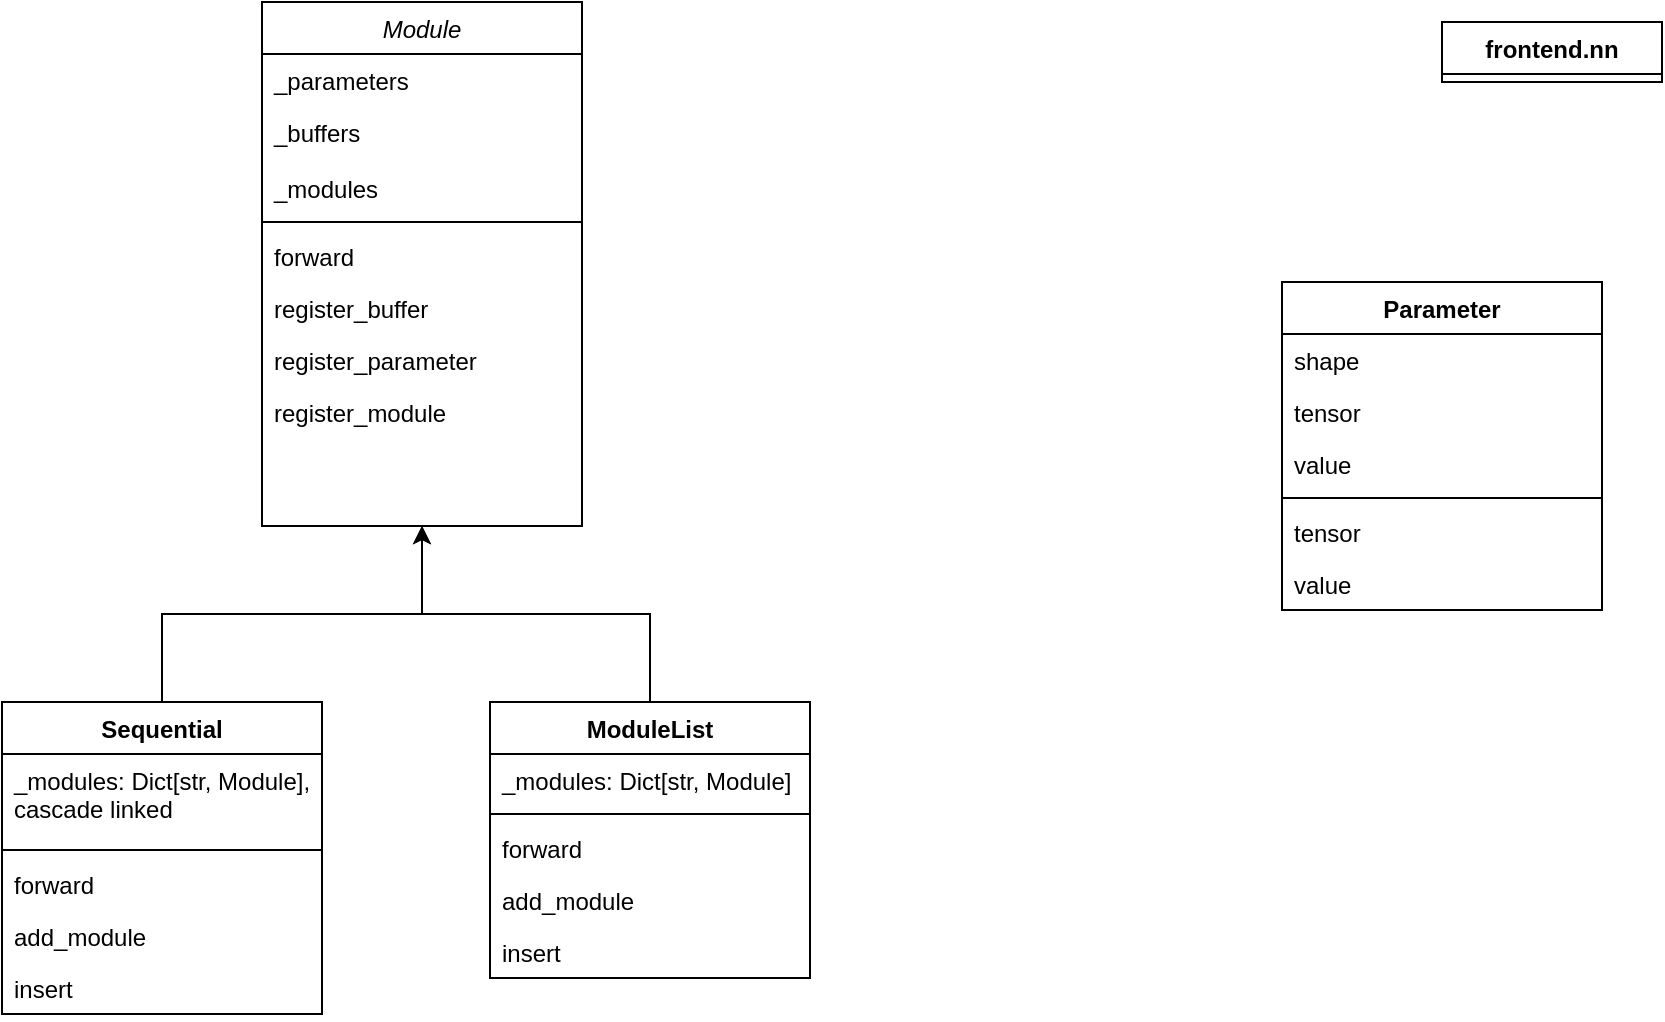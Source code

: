 <mxfile version="20.4.0" type="github" pages="2">
  <diagram id="C5RBs43oDa-KdzZeNtuy" name="learn ait code">
    <mxGraphModel dx="1422" dy="762" grid="1" gridSize="10" guides="1" tooltips="1" connect="1" arrows="1" fold="1" page="1" pageScale="1" pageWidth="827" pageHeight="1169" math="0" shadow="0">
      <root>
        <mxCell id="WIyWlLk6GJQsqaUBKTNV-0" />
        <mxCell id="WIyWlLk6GJQsqaUBKTNV-1" parent="WIyWlLk6GJQsqaUBKTNV-0" />
        <mxCell id="zkfFHV4jXpPFQw0GAbJ--0" value="Module" style="swimlane;fontStyle=2;align=center;verticalAlign=top;childLayout=stackLayout;horizontal=1;startSize=26;horizontalStack=0;resizeParent=1;resizeLast=0;collapsible=1;marginBottom=0;rounded=0;shadow=0;strokeWidth=1;" parent="WIyWlLk6GJQsqaUBKTNV-1" vertex="1">
          <mxGeometry x="220" y="120" width="160" height="262" as="geometry">
            <mxRectangle x="220" y="120" width="160" height="26" as="alternateBounds" />
          </mxGeometry>
        </mxCell>
        <mxCell id="zkfFHV4jXpPFQw0GAbJ--1" value="_parameters" style="text;align=left;verticalAlign=top;spacingLeft=4;spacingRight=4;overflow=hidden;rotatable=0;points=[[0,0.5],[1,0.5]];portConstraint=eastwest;" parent="zkfFHV4jXpPFQw0GAbJ--0" vertex="1">
          <mxGeometry y="26" width="160" height="26" as="geometry" />
        </mxCell>
        <mxCell id="zkfFHV4jXpPFQw0GAbJ--2" value="_buffers&#xa;" style="text;align=left;verticalAlign=top;spacingLeft=4;spacingRight=4;overflow=hidden;rotatable=0;points=[[0,0.5],[1,0.5]];portConstraint=eastwest;rounded=0;shadow=0;html=0;" parent="zkfFHV4jXpPFQw0GAbJ--0" vertex="1">
          <mxGeometry y="52" width="160" height="28" as="geometry" />
        </mxCell>
        <mxCell id="jLtDxgiN8MF7jUEhattH-10" value="_modules" style="text;align=left;verticalAlign=top;spacingLeft=4;spacingRight=4;overflow=hidden;rotatable=0;points=[[0,0.5],[1,0.5]];portConstraint=eastwest;" parent="zkfFHV4jXpPFQw0GAbJ--0" vertex="1">
          <mxGeometry y="80" width="160" height="26" as="geometry" />
        </mxCell>
        <mxCell id="zkfFHV4jXpPFQw0GAbJ--4" value="" style="line;html=1;strokeWidth=1;align=left;verticalAlign=middle;spacingTop=-1;spacingLeft=3;spacingRight=3;rotatable=0;labelPosition=right;points=[];portConstraint=eastwest;" parent="zkfFHV4jXpPFQw0GAbJ--0" vertex="1">
          <mxGeometry y="106" width="160" height="8" as="geometry" />
        </mxCell>
        <mxCell id="zkfFHV4jXpPFQw0GAbJ--5" value="forward" style="text;align=left;verticalAlign=top;spacingLeft=4;spacingRight=4;overflow=hidden;rotatable=0;points=[[0,0.5],[1,0.5]];portConstraint=eastwest;" parent="zkfFHV4jXpPFQw0GAbJ--0" vertex="1">
          <mxGeometry y="114" width="160" height="26" as="geometry" />
        </mxCell>
        <mxCell id="jLtDxgiN8MF7jUEhattH-0" value="register_buffer" style="text;align=left;verticalAlign=top;spacingLeft=4;spacingRight=4;overflow=hidden;rotatable=0;points=[[0,0.5],[1,0.5]];portConstraint=eastwest;" parent="zkfFHV4jXpPFQw0GAbJ--0" vertex="1">
          <mxGeometry y="140" width="160" height="26" as="geometry" />
        </mxCell>
        <mxCell id="jLtDxgiN8MF7jUEhattH-3" value="register_parameter" style="text;align=left;verticalAlign=top;spacingLeft=4;spacingRight=4;overflow=hidden;rotatable=0;points=[[0,0.5],[1,0.5]];portConstraint=eastwest;" parent="zkfFHV4jXpPFQw0GAbJ--0" vertex="1">
          <mxGeometry y="166" width="160" height="26" as="geometry" />
        </mxCell>
        <mxCell id="jLtDxgiN8MF7jUEhattH-4" value="register_module" style="text;align=left;verticalAlign=top;spacingLeft=4;spacingRight=4;overflow=hidden;rotatable=0;points=[[0,0.5],[1,0.5]];portConstraint=eastwest;" parent="zkfFHV4jXpPFQw0GAbJ--0" vertex="1">
          <mxGeometry y="192" width="160" height="26" as="geometry" />
        </mxCell>
        <mxCell id="jLtDxgiN8MF7jUEhattH-27" style="edgeStyle=orthogonalEdgeStyle;rounded=0;orthogonalLoop=1;jettySize=auto;html=1;exitX=0.5;exitY=0;exitDx=0;exitDy=0;entryX=0.5;entryY=1;entryDx=0;entryDy=0;" parent="WIyWlLk6GJQsqaUBKTNV-1" source="jLtDxgiN8MF7jUEhattH-21" target="zkfFHV4jXpPFQw0GAbJ--0" edge="1">
          <mxGeometry relative="1" as="geometry" />
        </mxCell>
        <mxCell id="jLtDxgiN8MF7jUEhattH-21" value="Sequential" style="swimlane;fontStyle=1;align=center;verticalAlign=top;childLayout=stackLayout;horizontal=1;startSize=26;horizontalStack=0;resizeParent=1;resizeParentMax=0;resizeLast=0;collapsible=1;marginBottom=0;" parent="WIyWlLk6GJQsqaUBKTNV-1" vertex="1">
          <mxGeometry x="90" y="470" width="160" height="156" as="geometry" />
        </mxCell>
        <mxCell id="jLtDxgiN8MF7jUEhattH-22" value="_modules: Dict[str, Module], &#xa;cascade linked&#xa;" style="text;strokeColor=none;fillColor=none;align=left;verticalAlign=top;spacingLeft=4;spacingRight=4;overflow=hidden;rotatable=0;points=[[0,0.5],[1,0.5]];portConstraint=eastwest;" parent="jLtDxgiN8MF7jUEhattH-21" vertex="1">
          <mxGeometry y="26" width="160" height="44" as="geometry" />
        </mxCell>
        <mxCell id="jLtDxgiN8MF7jUEhattH-23" value="" style="line;strokeWidth=1;fillColor=none;align=left;verticalAlign=middle;spacingTop=-1;spacingLeft=3;spacingRight=3;rotatable=0;labelPosition=right;points=[];portConstraint=eastwest;strokeColor=inherit;" parent="jLtDxgiN8MF7jUEhattH-21" vertex="1">
          <mxGeometry y="70" width="160" height="8" as="geometry" />
        </mxCell>
        <mxCell id="jLtDxgiN8MF7jUEhattH-24" value="forward" style="text;strokeColor=none;fillColor=none;align=left;verticalAlign=top;spacingLeft=4;spacingRight=4;overflow=hidden;rotatable=0;points=[[0,0.5],[1,0.5]];portConstraint=eastwest;" parent="jLtDxgiN8MF7jUEhattH-21" vertex="1">
          <mxGeometry y="78" width="160" height="26" as="geometry" />
        </mxCell>
        <mxCell id="jLtDxgiN8MF7jUEhattH-25" value="add_module" style="text;strokeColor=none;fillColor=none;align=left;verticalAlign=top;spacingLeft=4;spacingRight=4;overflow=hidden;rotatable=0;points=[[0,0.5],[1,0.5]];portConstraint=eastwest;" parent="jLtDxgiN8MF7jUEhattH-21" vertex="1">
          <mxGeometry y="104" width="160" height="26" as="geometry" />
        </mxCell>
        <mxCell id="jLtDxgiN8MF7jUEhattH-26" value="insert" style="text;strokeColor=none;fillColor=none;align=left;verticalAlign=top;spacingLeft=4;spacingRight=4;overflow=hidden;rotatable=0;points=[[0,0.5],[1,0.5]];portConstraint=eastwest;" parent="jLtDxgiN8MF7jUEhattH-21" vertex="1">
          <mxGeometry y="130" width="160" height="26" as="geometry" />
        </mxCell>
        <mxCell id="jLtDxgiN8MF7jUEhattH-35" style="edgeStyle=orthogonalEdgeStyle;rounded=0;orthogonalLoop=1;jettySize=auto;html=1;exitX=0.5;exitY=0;exitDx=0;exitDy=0;entryX=0.5;entryY=1;entryDx=0;entryDy=0;" parent="WIyWlLk6GJQsqaUBKTNV-1" source="jLtDxgiN8MF7jUEhattH-28" target="zkfFHV4jXpPFQw0GAbJ--0" edge="1">
          <mxGeometry relative="1" as="geometry" />
        </mxCell>
        <mxCell id="jLtDxgiN8MF7jUEhattH-28" value="ModuleList" style="swimlane;fontStyle=1;align=center;verticalAlign=top;childLayout=stackLayout;horizontal=1;startSize=26;horizontalStack=0;resizeParent=1;resizeParentMax=0;resizeLast=0;collapsible=1;marginBottom=0;" parent="WIyWlLk6GJQsqaUBKTNV-1" vertex="1">
          <mxGeometry x="334" y="470" width="160" height="138" as="geometry" />
        </mxCell>
        <mxCell id="jLtDxgiN8MF7jUEhattH-29" value="_modules: Dict[str, Module]" style="text;strokeColor=none;fillColor=none;align=left;verticalAlign=top;spacingLeft=4;spacingRight=4;overflow=hidden;rotatable=0;points=[[0,0.5],[1,0.5]];portConstraint=eastwest;" parent="jLtDxgiN8MF7jUEhattH-28" vertex="1">
          <mxGeometry y="26" width="160" height="26" as="geometry" />
        </mxCell>
        <mxCell id="jLtDxgiN8MF7jUEhattH-30" value="" style="line;strokeWidth=1;fillColor=none;align=left;verticalAlign=middle;spacingTop=-1;spacingLeft=3;spacingRight=3;rotatable=0;labelPosition=right;points=[];portConstraint=eastwest;strokeColor=inherit;" parent="jLtDxgiN8MF7jUEhattH-28" vertex="1">
          <mxGeometry y="52" width="160" height="8" as="geometry" />
        </mxCell>
        <mxCell id="jLtDxgiN8MF7jUEhattH-31" value="forward" style="text;strokeColor=none;fillColor=none;align=left;verticalAlign=top;spacingLeft=4;spacingRight=4;overflow=hidden;rotatable=0;points=[[0,0.5],[1,0.5]];portConstraint=eastwest;" parent="jLtDxgiN8MF7jUEhattH-28" vertex="1">
          <mxGeometry y="60" width="160" height="26" as="geometry" />
        </mxCell>
        <mxCell id="jLtDxgiN8MF7jUEhattH-32" value="add_module" style="text;strokeColor=none;fillColor=none;align=left;verticalAlign=top;spacingLeft=4;spacingRight=4;overflow=hidden;rotatable=0;points=[[0,0.5],[1,0.5]];portConstraint=eastwest;" parent="jLtDxgiN8MF7jUEhattH-28" vertex="1">
          <mxGeometry y="86" width="160" height="26" as="geometry" />
        </mxCell>
        <mxCell id="jLtDxgiN8MF7jUEhattH-33" value="insert" style="text;strokeColor=none;fillColor=none;align=left;verticalAlign=top;spacingLeft=4;spacingRight=4;overflow=hidden;rotatable=0;points=[[0,0.5],[1,0.5]];portConstraint=eastwest;" parent="jLtDxgiN8MF7jUEhattH-28" vertex="1">
          <mxGeometry y="112" width="160" height="26" as="geometry" />
        </mxCell>
        <mxCell id="VoewjXbgm-Y-sh6G6IVk-5" value="frontend.nn" style="swimlane;fontStyle=1;align=center;verticalAlign=top;childLayout=stackLayout;horizontal=1;startSize=26;horizontalStack=0;resizeParent=1;resizeParentMax=0;resizeLast=0;collapsible=1;marginBottom=0;" vertex="1" collapsed="1" parent="WIyWlLk6GJQsqaUBKTNV-1">
          <mxGeometry x="810" y="130" width="110" height="30" as="geometry">
            <mxRectangle x="810" y="130" width="160" height="86" as="alternateBounds" />
          </mxGeometry>
        </mxCell>
        <mxCell id="VoewjXbgm-Y-sh6G6IVk-6" value="+ field: type" style="text;strokeColor=none;fillColor=none;align=left;verticalAlign=top;spacingLeft=4;spacingRight=4;overflow=hidden;rotatable=0;points=[[0,0.5],[1,0.5]];portConstraint=eastwest;" vertex="1" parent="VoewjXbgm-Y-sh6G6IVk-5">
          <mxGeometry y="26" width="160" height="26" as="geometry" />
        </mxCell>
        <mxCell id="VoewjXbgm-Y-sh6G6IVk-7" value="" style="line;strokeWidth=1;fillColor=none;align=left;verticalAlign=middle;spacingTop=-1;spacingLeft=3;spacingRight=3;rotatable=0;labelPosition=right;points=[];portConstraint=eastwest;strokeColor=inherit;" vertex="1" parent="VoewjXbgm-Y-sh6G6IVk-5">
          <mxGeometry y="52" width="160" height="8" as="geometry" />
        </mxCell>
        <mxCell id="VoewjXbgm-Y-sh6G6IVk-8" value="+ method(type): type" style="text;strokeColor=none;fillColor=none;align=left;verticalAlign=top;spacingLeft=4;spacingRight=4;overflow=hidden;rotatable=0;points=[[0,0.5],[1,0.5]];portConstraint=eastwest;" vertex="1" parent="VoewjXbgm-Y-sh6G6IVk-5">
          <mxGeometry y="60" width="160" height="26" as="geometry" />
        </mxCell>
        <mxCell id="VoewjXbgm-Y-sh6G6IVk-9" value="Parameter" style="swimlane;fontStyle=1;align=center;verticalAlign=top;childLayout=stackLayout;horizontal=1;startSize=26;horizontalStack=0;resizeParent=1;resizeParentMax=0;resizeLast=0;collapsible=1;marginBottom=0;" vertex="1" parent="WIyWlLk6GJQsqaUBKTNV-1">
          <mxGeometry x="730" y="260" width="160" height="164" as="geometry" />
        </mxCell>
        <mxCell id="VoewjXbgm-Y-sh6G6IVk-10" value="shape" style="text;strokeColor=none;fillColor=none;align=left;verticalAlign=top;spacingLeft=4;spacingRight=4;overflow=hidden;rotatable=0;points=[[0,0.5],[1,0.5]];portConstraint=eastwest;" vertex="1" parent="VoewjXbgm-Y-sh6G6IVk-9">
          <mxGeometry y="26" width="160" height="26" as="geometry" />
        </mxCell>
        <mxCell id="VoewjXbgm-Y-sh6G6IVk-13" value="tensor" style="text;strokeColor=none;fillColor=none;align=left;verticalAlign=top;spacingLeft=4;spacingRight=4;overflow=hidden;rotatable=0;points=[[0,0.5],[1,0.5]];portConstraint=eastwest;" vertex="1" parent="VoewjXbgm-Y-sh6G6IVk-9">
          <mxGeometry y="52" width="160" height="26" as="geometry" />
        </mxCell>
        <mxCell id="VoewjXbgm-Y-sh6G6IVk-14" value="value" style="text;strokeColor=none;fillColor=none;align=left;verticalAlign=top;spacingLeft=4;spacingRight=4;overflow=hidden;rotatable=0;points=[[0,0.5],[1,0.5]];portConstraint=eastwest;" vertex="1" parent="VoewjXbgm-Y-sh6G6IVk-9">
          <mxGeometry y="78" width="160" height="26" as="geometry" />
        </mxCell>
        <mxCell id="VoewjXbgm-Y-sh6G6IVk-11" value="" style="line;strokeWidth=1;fillColor=none;align=left;verticalAlign=middle;spacingTop=-1;spacingLeft=3;spacingRight=3;rotatable=0;labelPosition=right;points=[];portConstraint=eastwest;strokeColor=inherit;" vertex="1" parent="VoewjXbgm-Y-sh6G6IVk-9">
          <mxGeometry y="104" width="160" height="8" as="geometry" />
        </mxCell>
        <mxCell id="VoewjXbgm-Y-sh6G6IVk-12" value="tensor" style="text;strokeColor=none;fillColor=none;align=left;verticalAlign=top;spacingLeft=4;spacingRight=4;overflow=hidden;rotatable=0;points=[[0,0.5],[1,0.5]];portConstraint=eastwest;" vertex="1" parent="VoewjXbgm-Y-sh6G6IVk-9">
          <mxGeometry y="112" width="160" height="26" as="geometry" />
        </mxCell>
        <mxCell id="VoewjXbgm-Y-sh6G6IVk-15" value="value" style="text;strokeColor=none;fillColor=none;align=left;verticalAlign=top;spacingLeft=4;spacingRight=4;overflow=hidden;rotatable=0;points=[[0,0.5],[1,0.5]];portConstraint=eastwest;" vertex="1" parent="VoewjXbgm-Y-sh6G6IVk-9">
          <mxGeometry y="138" width="160" height="26" as="geometry" />
        </mxCell>
      </root>
    </mxGraphModel>
  </diagram>
  <diagram id="IhyNwpzSLSQE46Xl3ibJ" name="compiler.base">
    <mxGraphModel dx="1422" dy="762" grid="1" gridSize="10" guides="1" tooltips="1" connect="1" arrows="1" fold="1" page="1" pageScale="1" pageWidth="850" pageHeight="1100" math="0" shadow="0">
      <root>
        <mxCell id="0" />
        <mxCell id="1" parent="0" />
        <mxCell id="v6DK94EorjaQjly87WkK-1" value="compiler.base" style="swimlane;fontStyle=0;childLayout=stackLayout;horizontal=1;startSize=26;fillColor=none;horizontalStack=0;resizeParent=1;resizeParentMax=0;resizeLast=0;collapsible=1;marginBottom=0;" vertex="1" collapsed="1" parent="1">
          <mxGeometry x="450" y="40" width="100" height="30" as="geometry">
            <mxRectangle x="450" y="40" width="140" height="52" as="alternateBounds" />
          </mxGeometry>
        </mxCell>
        <mxCell id="v6DK94EorjaQjly87WkK-5" value="Node(ABC)" style="swimlane;fontStyle=1;align=center;verticalAlign=top;childLayout=stackLayout;horizontal=1;startSize=26;horizontalStack=0;resizeParent=1;resizeParentMax=0;resizeLast=0;collapsible=1;marginBottom=0;" vertex="1" parent="1">
          <mxGeometry x="190" y="140" width="210" height="138" as="geometry" />
        </mxCell>
        <mxCell id="v6DK94EorjaQjly87WkK-6" value="name" style="text;strokeColor=none;fillColor=none;align=left;verticalAlign=top;spacingLeft=4;spacingRight=4;overflow=hidden;rotatable=0;points=[[0,0.5],[1,0.5]];portConstraint=eastwest;" vertex="1" parent="v6DK94EorjaQjly87WkK-5">
          <mxGeometry y="26" width="210" height="26" as="geometry" />
        </mxCell>
        <mxCell id="v6DK94EorjaQjly87WkK-9" value="depth" style="text;strokeColor=none;fillColor=none;align=left;verticalAlign=top;spacingLeft=4;spacingRight=4;overflow=hidden;rotatable=0;points=[[0,0.5],[1,0.5]];portConstraint=eastwest;" vertex="1" parent="v6DK94EorjaQjly87WkK-5">
          <mxGeometry y="52" width="210" height="26" as="geometry" />
        </mxCell>
        <mxCell id="v6DK94EorjaQjly87WkK-10" value="nop" style="text;strokeColor=none;fillColor=none;align=left;verticalAlign=top;spacingLeft=4;spacingRight=4;overflow=hidden;rotatable=0;points=[[0,0.5],[1,0.5]];portConstraint=eastwest;" vertex="1" parent="v6DK94EorjaQjly87WkK-5">
          <mxGeometry y="78" width="210" height="26" as="geometry" />
        </mxCell>
        <mxCell id="v6DK94EorjaQjly87WkK-7" value="" style="line;strokeWidth=1;fillColor=none;align=left;verticalAlign=middle;spacingTop=-1;spacingLeft=3;spacingRight=3;rotatable=0;labelPosition=right;points=[];portConstraint=eastwest;strokeColor=inherit;" vertex="1" parent="v6DK94EorjaQjly87WkK-5">
          <mxGeometry y="104" width="210" height="8" as="geometry" />
        </mxCell>
        <mxCell id="v6DK94EorjaQjly87WkK-8" value="pseudo_code(abstractmethod)" style="text;strokeColor=none;fillColor=none;align=left;verticalAlign=top;spacingLeft=4;spacingRight=4;overflow=hidden;rotatable=0;points=[[0,0.5],[1,0.5]];portConstraint=eastwest;" vertex="1" parent="v6DK94EorjaQjly87WkK-5">
          <mxGeometry y="112" width="210" height="26" as="geometry" />
        </mxCell>
        <mxCell id="v6DK94EorjaQjly87WkK-27" style="edgeStyle=orthogonalEdgeStyle;rounded=0;orthogonalLoop=1;jettySize=auto;html=1;exitX=0.5;exitY=0;exitDx=0;exitDy=0;entryX=0.476;entryY=1.038;entryDx=0;entryDy=0;entryPerimeter=0;" edge="1" parent="1" source="v6DK94EorjaQjly87WkK-11" target="v6DK94EorjaQjly87WkK-8">
          <mxGeometry relative="1" as="geometry" />
        </mxCell>
        <mxCell id="v6DK94EorjaQjly87WkK-11" value="IntVar:dynamice dimension" style="swimlane;fontStyle=1;align=center;verticalAlign=top;childLayout=stackLayout;horizontal=1;startSize=26;horizontalStack=0;resizeParent=1;resizeParentMax=0;resizeLast=0;collapsible=1;marginBottom=0;" vertex="1" parent="1">
          <mxGeometry x="60" y="420" width="220" height="164" as="geometry" />
        </mxCell>
        <mxCell id="v6DK94EorjaQjly87WkK-12" value="values: len&gt;2, upper/lower bound" style="text;strokeColor=none;fillColor=none;align=left;verticalAlign=top;spacingLeft=4;spacingRight=4;overflow=hidden;rotatable=0;points=[[0,0.5],[1,0.5]];portConstraint=eastwest;" vertex="1" parent="v6DK94EorjaQjly87WkK-11">
          <mxGeometry y="26" width="220" height="26" as="geometry" />
        </mxCell>
        <mxCell id="v6DK94EorjaQjly87WkK-15" value="name" style="text;strokeColor=none;fillColor=none;align=left;verticalAlign=top;spacingLeft=4;spacingRight=4;overflow=hidden;rotatable=0;points=[[0,0.5],[1,0.5]];portConstraint=eastwest;" vertex="1" parent="v6DK94EorjaQjly87WkK-11">
          <mxGeometry y="52" width="220" height="26" as="geometry" />
        </mxCell>
        <mxCell id="v6DK94EorjaQjly87WkK-13" value="" style="line;strokeWidth=1;fillColor=none;align=left;verticalAlign=middle;spacingTop=-1;spacingLeft=3;spacingRight=3;rotatable=0;labelPosition=right;points=[];portConstraint=eastwest;strokeColor=inherit;" vertex="1" parent="v6DK94EorjaQjly87WkK-11">
          <mxGeometry y="78" width="220" height="8" as="geometry" />
        </mxCell>
        <mxCell id="v6DK94EorjaQjly87WkK-14" value="lower bound" style="text;strokeColor=none;fillColor=none;align=left;verticalAlign=top;spacingLeft=4;spacingRight=4;overflow=hidden;rotatable=0;points=[[0,0.5],[1,0.5]];portConstraint=eastwest;" vertex="1" parent="v6DK94EorjaQjly87WkK-11">
          <mxGeometry y="86" width="220" height="26" as="geometry" />
        </mxCell>
        <mxCell id="v6DK94EorjaQjly87WkK-16" value="upper bound" style="text;strokeColor=none;fillColor=none;align=left;verticalAlign=top;spacingLeft=4;spacingRight=4;overflow=hidden;rotatable=0;points=[[0,0.5],[1,0.5]];portConstraint=eastwest;" vertex="1" parent="v6DK94EorjaQjly87WkK-11">
          <mxGeometry y="112" width="220" height="26" as="geometry" />
        </mxCell>
        <mxCell id="v6DK94EorjaQjly87WkK-17" value="pseudo_code" style="text;strokeColor=none;fillColor=none;align=left;verticalAlign=top;spacingLeft=4;spacingRight=4;overflow=hidden;rotatable=0;points=[[0,0.5],[1,0.5]];portConstraint=eastwest;" vertex="1" parent="v6DK94EorjaQjly87WkK-11">
          <mxGeometry y="138" width="220" height="26" as="geometry" />
        </mxCell>
        <mxCell id="v6DK94EorjaQjly87WkK-37" style="edgeStyle=orthogonalEdgeStyle;rounded=0;orthogonalLoop=1;jettySize=auto;html=1;exitX=0.5;exitY=0;exitDx=0;exitDy=0;entryX=0.476;entryY=0.962;entryDx=0;entryDy=0;entryPerimeter=0;" edge="1" parent="1" source="v6DK94EorjaQjly87WkK-18" target="v6DK94EorjaQjly87WkK-8">
          <mxGeometry relative="1" as="geometry" />
        </mxCell>
        <mxCell id="v6DK94EorjaQjly87WkK-18" value="IntImm:static dimension" style="swimlane;fontStyle=1;align=center;verticalAlign=top;childLayout=stackLayout;horizontal=1;startSize=26;horizontalStack=0;resizeParent=1;resizeParentMax=0;resizeLast=0;collapsible=1;marginBottom=0;" vertex="1" parent="1">
          <mxGeometry x="290" y="420" width="220" height="138" as="geometry" />
        </mxCell>
        <mxCell id="v6DK94EorjaQjly87WkK-19" value="value" style="text;strokeColor=none;fillColor=none;align=left;verticalAlign=top;spacingLeft=4;spacingRight=4;overflow=hidden;rotatable=0;points=[[0,0.5],[1,0.5]];portConstraint=eastwest;" vertex="1" parent="v6DK94EorjaQjly87WkK-18">
          <mxGeometry y="26" width="220" height="26" as="geometry" />
        </mxCell>
        <mxCell id="v6DK94EorjaQjly87WkK-20" value="name" style="text;strokeColor=none;fillColor=none;align=left;verticalAlign=top;spacingLeft=4;spacingRight=4;overflow=hidden;rotatable=0;points=[[0,0.5],[1,0.5]];portConstraint=eastwest;" vertex="1" parent="v6DK94EorjaQjly87WkK-18">
          <mxGeometry y="52" width="220" height="26" as="geometry" />
        </mxCell>
        <mxCell id="v6DK94EorjaQjly87WkK-21" value="" style="line;strokeWidth=1;fillColor=none;align=left;verticalAlign=middle;spacingTop=-1;spacingLeft=3;spacingRight=3;rotatable=0;labelPosition=right;points=[];portConstraint=eastwest;strokeColor=inherit;" vertex="1" parent="v6DK94EorjaQjly87WkK-18">
          <mxGeometry y="78" width="220" height="8" as="geometry" />
        </mxCell>
        <mxCell id="v6DK94EorjaQjly87WkK-23" value="value" style="text;strokeColor=none;fillColor=none;align=left;verticalAlign=top;spacingLeft=4;spacingRight=4;overflow=hidden;rotatable=0;points=[[0,0.5],[1,0.5]];portConstraint=eastwest;" vertex="1" parent="v6DK94EorjaQjly87WkK-18">
          <mxGeometry y="86" width="220" height="26" as="geometry" />
        </mxCell>
        <mxCell id="v6DK94EorjaQjly87WkK-24" value="pseudo_code" style="text;strokeColor=none;fillColor=none;align=left;verticalAlign=top;spacingLeft=4;spacingRight=4;overflow=hidden;rotatable=0;points=[[0,0.5],[1,0.5]];portConstraint=eastwest;" vertex="1" parent="v6DK94EorjaQjly87WkK-18">
          <mxGeometry y="112" width="220" height="26" as="geometry" />
        </mxCell>
        <mxCell id="v6DK94EorjaQjly87WkK-29" value="_ConstantTensorData(ABC)" style="swimlane;fontStyle=1;align=center;verticalAlign=top;childLayout=stackLayout;horizontal=1;startSize=26;horizontalStack=0;resizeParent=1;resizeParentMax=0;resizeLast=0;collapsible=1;marginBottom=0;" vertex="1" parent="1">
          <mxGeometry x="1190" y="130" width="210" height="138" as="geometry" />
        </mxCell>
        <mxCell id="v6DK94EorjaQjly87WkK-30" value="dtype" style="text;strokeColor=none;fillColor=none;align=left;verticalAlign=top;spacingLeft=4;spacingRight=4;overflow=hidden;rotatable=0;points=[[0,0.5],[1,0.5]];portConstraint=eastwest;" vertex="1" parent="v6DK94EorjaQjly87WkK-29">
          <mxGeometry y="26" width="210" height="26" as="geometry" />
        </mxCell>
        <mxCell id="v6DK94EorjaQjly87WkK-33" value="" style="line;strokeWidth=1;fillColor=none;align=left;verticalAlign=middle;spacingTop=-1;spacingLeft=3;spacingRight=3;rotatable=0;labelPosition=right;points=[];portConstraint=eastwest;strokeColor=inherit;" vertex="1" parent="v6DK94EorjaQjly87WkK-29">
          <mxGeometry y="52" width="210" height="8" as="geometry" />
        </mxCell>
        <mxCell id="v6DK94EorjaQjly87WkK-34" value="to_bytes(abstractmethod)" style="text;strokeColor=none;fillColor=none;align=left;verticalAlign=top;spacingLeft=4;spacingRight=4;overflow=hidden;rotatable=0;points=[[0,0.5],[1,0.5]];portConstraint=eastwest;" vertex="1" parent="v6DK94EorjaQjly87WkK-29">
          <mxGeometry y="60" width="210" height="26" as="geometry" />
        </mxCell>
        <mxCell id="v6DK94EorjaQjly87WkK-35" value="size" style="text;strokeColor=none;fillColor=none;align=left;verticalAlign=top;spacingLeft=4;spacingRight=4;overflow=hidden;rotatable=0;points=[[0,0.5],[1,0.5]];portConstraint=eastwest;" vertex="1" parent="v6DK94EorjaQjly87WkK-29">
          <mxGeometry y="86" width="210" height="26" as="geometry" />
        </mxCell>
        <mxCell id="v6DK94EorjaQjly87WkK-36" value="is_dtype" style="text;strokeColor=none;fillColor=none;align=left;verticalAlign=top;spacingLeft=4;spacingRight=4;overflow=hidden;rotatable=0;points=[[0,0.5],[1,0.5]];portConstraint=eastwest;" vertex="1" parent="v6DK94EorjaQjly87WkK-29">
          <mxGeometry y="112" width="210" height="26" as="geometry" />
        </mxCell>
        <mxCell id="v6DK94EorjaQjly87WkK-58" style="edgeStyle=orthogonalEdgeStyle;rounded=0;orthogonalLoop=1;jettySize=auto;html=1;exitX=0.5;exitY=0;exitDx=0;exitDy=0;entryX=0.524;entryY=0.962;entryDx=0;entryDy=0;entryPerimeter=0;" edge="1" parent="1" source="v6DK94EorjaQjly87WkK-38" target="v6DK94EorjaQjly87WkK-36">
          <mxGeometry relative="1" as="geometry" />
        </mxCell>
        <mxCell id="v6DK94EorjaQjly87WkK-38" value="_HostConstantTensorData" style="swimlane;fontStyle=1;align=center;verticalAlign=top;childLayout=stackLayout;horizontal=1;startSize=26;horizontalStack=0;resizeParent=1;resizeParentMax=0;resizeLast=0;collapsible=1;marginBottom=0;" vertex="1" parent="1">
          <mxGeometry x="970" y="372" width="220" height="86" as="geometry" />
        </mxCell>
        <mxCell id="v6DK94EorjaQjly87WkK-44" value="data: bytes" style="text;strokeColor=none;fillColor=none;align=left;verticalAlign=top;spacingLeft=4;spacingRight=4;overflow=hidden;rotatable=0;points=[[0,0.5],[1,0.5]];portConstraint=eastwest;" vertex="1" parent="v6DK94EorjaQjly87WkK-38">
          <mxGeometry y="26" width="220" height="26" as="geometry" />
        </mxCell>
        <mxCell id="v6DK94EorjaQjly87WkK-41" value="" style="line;strokeWidth=1;fillColor=none;align=left;verticalAlign=middle;spacingTop=-1;spacingLeft=3;spacingRight=3;rotatable=0;labelPosition=right;points=[];portConstraint=eastwest;strokeColor=inherit;" vertex="1" parent="v6DK94EorjaQjly87WkK-38">
          <mxGeometry y="52" width="220" height="8" as="geometry" />
        </mxCell>
        <mxCell id="v6DK94EorjaQjly87WkK-49" value="to_bytes" style="text;strokeColor=none;fillColor=none;align=left;verticalAlign=top;spacingLeft=4;spacingRight=4;overflow=hidden;rotatable=0;points=[[0,0.5],[1,0.5]];portConstraint=eastwest;" vertex="1" parent="v6DK94EorjaQjly87WkK-38">
          <mxGeometry y="60" width="220" height="26" as="geometry" />
        </mxCell>
        <mxCell id="v6DK94EorjaQjly87WkK-61" style="edgeStyle=orthogonalEdgeStyle;rounded=0;orthogonalLoop=1;jettySize=auto;html=1;exitX=0.5;exitY=0;exitDx=0;exitDy=0;entryX=0.529;entryY=1;entryDx=0;entryDy=0;entryPerimeter=0;" edge="1" parent="1" source="v6DK94EorjaQjly87WkK-45" target="v6DK94EorjaQjly87WkK-36">
          <mxGeometry relative="1" as="geometry" />
        </mxCell>
        <mxCell id="v6DK94EorjaQjly87WkK-45" value="_HostConstantTensorData" style="swimlane;fontStyle=1;align=center;verticalAlign=top;childLayout=stackLayout;horizontal=1;startSize=26;horizontalStack=0;resizeParent=1;resizeParentMax=0;resizeLast=0;collapsible=1;marginBottom=0;" vertex="1" parent="1">
          <mxGeometry x="1250" y="372" width="220" height="138" as="geometry" />
        </mxCell>
        <mxCell id="v6DK94EorjaQjly87WkK-46" value="data: bytes" style="text;strokeColor=none;fillColor=none;align=left;verticalAlign=top;spacingLeft=4;spacingRight=4;overflow=hidden;rotatable=0;points=[[0,0.5],[1,0.5]];portConstraint=eastwest;" vertex="1" parent="v6DK94EorjaQjly87WkK-45">
          <mxGeometry y="26" width="220" height="26" as="geometry" />
        </mxCell>
        <mxCell id="v6DK94EorjaQjly87WkK-47" value="" style="line;strokeWidth=1;fillColor=none;align=left;verticalAlign=middle;spacingTop=-1;spacingLeft=3;spacingRight=3;rotatable=0;labelPosition=right;points=[];portConstraint=eastwest;strokeColor=inherit;" vertex="1" parent="v6DK94EorjaQjly87WkK-45">
          <mxGeometry y="52" width="220" height="8" as="geometry" />
        </mxCell>
        <mxCell id="v6DK94EorjaQjly87WkK-48" value="to_bytes" style="text;strokeColor=none;fillColor=none;align=left;verticalAlign=top;spacingLeft=4;spacingRight=4;overflow=hidden;rotatable=0;points=[[0,0.5],[1,0.5]];portConstraint=eastwest;" vertex="1" parent="v6DK94EorjaQjly87WkK-45">
          <mxGeometry y="60" width="220" height="26" as="geometry" />
        </mxCell>
        <mxCell id="v6DK94EorjaQjly87WkK-50" value="size" style="text;strokeColor=none;fillColor=none;align=left;verticalAlign=top;spacingLeft=4;spacingRight=4;overflow=hidden;rotatable=0;points=[[0,0.5],[1,0.5]];portConstraint=eastwest;" vertex="1" parent="v6DK94EorjaQjly87WkK-45">
          <mxGeometry y="86" width="220" height="26" as="geometry" />
        </mxCell>
        <mxCell id="v6DK94EorjaQjly87WkK-51" value="__init__: torch dtype convert" style="text;strokeColor=none;fillColor=none;align=left;verticalAlign=top;spacingLeft=4;spacingRight=4;overflow=hidden;rotatable=0;points=[[0,0.5],[1,0.5]];portConstraint=eastwest;" vertex="1" parent="v6DK94EorjaQjly87WkK-45">
          <mxGeometry y="112" width="220" height="26" as="geometry" />
        </mxCell>
        <mxCell id="v6DK94EorjaQjly87WkK-60" style="edgeStyle=orthogonalEdgeStyle;rounded=0;orthogonalLoop=1;jettySize=auto;html=1;exitX=0.5;exitY=0;exitDx=0;exitDy=0;entryX=0.524;entryY=1.038;entryDx=0;entryDy=0;entryPerimeter=0;" edge="1" parent="1" source="v6DK94EorjaQjly87WkK-52" target="v6DK94EorjaQjly87WkK-36">
          <mxGeometry relative="1" as="geometry" />
        </mxCell>
        <mxCell id="v6DK94EorjaQjly87WkK-52" value="_NumpyConstantTensorData" style="swimlane;fontStyle=1;align=center;verticalAlign=top;childLayout=stackLayout;horizontal=1;startSize=26;horizontalStack=0;resizeParent=1;resizeParentMax=0;resizeLast=0;collapsible=1;marginBottom=0;" vertex="1" parent="1">
          <mxGeometry x="1540" y="372" width="220" height="112" as="geometry" />
        </mxCell>
        <mxCell id="v6DK94EorjaQjly87WkK-53" value="arr" style="text;strokeColor=none;fillColor=none;align=left;verticalAlign=top;spacingLeft=4;spacingRight=4;overflow=hidden;rotatable=0;points=[[0,0.5],[1,0.5]];portConstraint=eastwest;" vertex="1" parent="v6DK94EorjaQjly87WkK-52">
          <mxGeometry y="26" width="220" height="26" as="geometry" />
        </mxCell>
        <mxCell id="v6DK94EorjaQjly87WkK-54" value="" style="line;strokeWidth=1;fillColor=none;align=left;verticalAlign=middle;spacingTop=-1;spacingLeft=3;spacingRight=3;rotatable=0;labelPosition=right;points=[];portConstraint=eastwest;strokeColor=inherit;" vertex="1" parent="v6DK94EorjaQjly87WkK-52">
          <mxGeometry y="52" width="220" height="8" as="geometry" />
        </mxCell>
        <mxCell id="v6DK94EorjaQjly87WkK-55" value="to_bytes" style="text;strokeColor=none;fillColor=none;align=left;verticalAlign=top;spacingLeft=4;spacingRight=4;overflow=hidden;rotatable=0;points=[[0,0.5],[1,0.5]];portConstraint=eastwest;" vertex="1" parent="v6DK94EorjaQjly87WkK-52">
          <mxGeometry y="60" width="220" height="26" as="geometry" />
        </mxCell>
        <mxCell id="v6DK94EorjaQjly87WkK-57" value="__init__: str(dtype)" style="text;strokeColor=none;fillColor=none;align=left;verticalAlign=top;spacingLeft=4;spacingRight=4;overflow=hidden;rotatable=0;points=[[0,0.5],[1,0.5]];portConstraint=eastwest;" vertex="1" parent="v6DK94EorjaQjly87WkK-52">
          <mxGeometry y="86" width="220" height="26" as="geometry" />
        </mxCell>
        <mxCell id="v6DK94EorjaQjly87WkK-77" style="edgeStyle=orthogonalEdgeStyle;rounded=0;orthogonalLoop=1;jettySize=auto;html=1;exitX=0.5;exitY=0;exitDx=0;exitDy=0;entryX=0.476;entryY=1.038;entryDx=0;entryDy=0;entryPerimeter=0;" edge="1" parent="1" source="v6DK94EorjaQjly87WkK-62" target="v6DK94EorjaQjly87WkK-8">
          <mxGeometry relative="1" as="geometry" />
        </mxCell>
        <mxCell id="v6DK94EorjaQjly87WkK-62" value="Tensor" style="swimlane;fontStyle=1;align=center;verticalAlign=top;childLayout=stackLayout;horizontal=1;startSize=26;horizontalStack=0;resizeParent=1;resizeParentMax=0;resizeLast=0;collapsible=1;marginBottom=0;" vertex="1" parent="1">
          <mxGeometry x="590" y="416" width="160" height="372" as="geometry" />
        </mxCell>
        <mxCell id="v6DK94EorjaQjly87WkK-63" value="+ shape: list[IntVar]" style="text;strokeColor=none;fillColor=none;align=left;verticalAlign=top;spacingLeft=4;spacingRight=4;overflow=hidden;rotatable=0;points=[[0,0.5],[1,0.5]];portConstraint=eastwest;" vertex="1" parent="v6DK94EorjaQjly87WkK-62">
          <mxGeometry y="26" width="160" height="26" as="geometry" />
        </mxCell>
        <mxCell id="v6DK94EorjaQjly87WkK-66" value="+ name: str" style="text;strokeColor=none;fillColor=none;align=left;verticalAlign=top;spacingLeft=4;spacingRight=4;overflow=hidden;rotatable=0;points=[[0,0.5],[1,0.5]];portConstraint=eastwest;" vertex="1" parent="v6DK94EorjaQjly87WkK-62">
          <mxGeometry y="52" width="160" height="26" as="geometry" />
        </mxCell>
        <mxCell id="v6DK94EorjaQjly87WkK-67" value="+ src_ops: Set[Node]" style="text;strokeColor=none;fillColor=none;align=left;verticalAlign=top;spacingLeft=4;spacingRight=4;overflow=hidden;rotatable=0;points=[[0,0.5],[1,0.5]];portConstraint=eastwest;" vertex="1" parent="v6DK94EorjaQjly87WkK-62">
          <mxGeometry y="78" width="160" height="26" as="geometry" />
        </mxCell>
        <mxCell id="v6DK94EorjaQjly87WkK-68" value="+ dst_ops: Set[Node]" style="text;strokeColor=none;fillColor=none;align=left;verticalAlign=top;spacingLeft=4;spacingRight=4;overflow=hidden;rotatable=0;points=[[0,0.5],[1,0.5]];portConstraint=eastwest;" vertex="1" parent="v6DK94EorjaQjly87WkK-62">
          <mxGeometry y="104" width="160" height="26" as="geometry" />
        </mxCell>
        <mxCell id="v6DK94EorjaQjly87WkK-73" value="+ dtype: str" style="text;strokeColor=none;fillColor=none;align=left;verticalAlign=top;spacingLeft=4;spacingRight=4;overflow=hidden;rotatable=0;points=[[0,0.5],[1,0.5]];portConstraint=eastwest;" vertex="1" parent="v6DK94EorjaQjly87WkK-62">
          <mxGeometry y="130" width="160" height="26" as="geometry" />
        </mxCell>
        <mxCell id="v6DK94EorjaQjly87WkK-69" value="+ is_input: bool" style="text;strokeColor=none;fillColor=none;align=left;verticalAlign=top;spacingLeft=4;spacingRight=4;overflow=hidden;rotatable=0;points=[[0,0.5],[1,0.5]];portConstraint=eastwest;" vertex="1" parent="v6DK94EorjaQjly87WkK-62">
          <mxGeometry y="156" width="160" height="26" as="geometry" />
        </mxCell>
        <mxCell id="v6DK94EorjaQjly87WkK-71" value="+ is_output: bool" style="text;strokeColor=none;fillColor=none;align=left;verticalAlign=top;spacingLeft=4;spacingRight=4;overflow=hidden;rotatable=0;points=[[0,0.5],[1,0.5]];portConstraint=eastwest;" vertex="1" parent="v6DK94EorjaQjly87WkK-62">
          <mxGeometry y="182" width="160" height="26" as="geometry" />
        </mxCell>
        <mxCell id="v6DK94EorjaQjly87WkK-70" value="+ value: Any" style="text;strokeColor=none;fillColor=none;align=left;verticalAlign=top;spacingLeft=4;spacingRight=4;overflow=hidden;rotatable=0;points=[[0,0.5],[1,0.5]];portConstraint=eastwest;" vertex="1" parent="v6DK94EorjaQjly87WkK-62">
          <mxGeometry y="208" width="160" height="26" as="geometry" />
        </mxCell>
        <mxCell id="v6DK94EorjaQjly87WkK-72" value="+ is_view_of: Any" style="text;strokeColor=none;fillColor=none;align=left;verticalAlign=top;spacingLeft=4;spacingRight=4;overflow=hidden;rotatable=0;points=[[0,0.5],[1,0.5]];portConstraint=eastwest;" vertex="1" parent="v6DK94EorjaQjly87WkK-62">
          <mxGeometry y="234" width="160" height="26" as="geometry" />
        </mxCell>
        <mxCell id="v6DK94EorjaQjly87WkK-64" value="" style="line;strokeWidth=1;fillColor=none;align=left;verticalAlign=middle;spacingTop=-1;spacingLeft=3;spacingRight=3;rotatable=0;labelPosition=right;points=[];portConstraint=eastwest;strokeColor=inherit;" vertex="1" parent="v6DK94EorjaQjly87WkK-62">
          <mxGeometry y="260" width="160" height="8" as="geometry" />
        </mxCell>
        <mxCell id="v6DK94EorjaQjly87WkK-65" value="+ _convert_shape(type): type" style="text;strokeColor=none;fillColor=none;align=left;verticalAlign=top;spacingLeft=4;spacingRight=4;overflow=hidden;rotatable=0;points=[[0,0.5],[1,0.5]];portConstraint=eastwest;" vertex="1" parent="v6DK94EorjaQjly87WkK-62">
          <mxGeometry y="268" width="160" height="26" as="geometry" />
        </mxCell>
        <mxCell id="v6DK94EorjaQjly87WkK-74" value="+ _shape(type): type" style="text;strokeColor=none;fillColor=none;align=left;verticalAlign=top;spacingLeft=4;spacingRight=4;overflow=hidden;rotatable=0;points=[[0,0.5],[1,0.5]];portConstraint=eastwest;" vertex="1" parent="v6DK94EorjaQjly87WkK-62">
          <mxGeometry y="294" width="160" height="26" as="geometry" />
        </mxCell>
        <mxCell id="v6DK94EorjaQjly87WkK-75" value="+ _rank(type): type" style="text;strokeColor=none;fillColor=none;align=left;verticalAlign=top;spacingLeft=4;spacingRight=4;overflow=hidden;rotatable=0;points=[[0,0.5],[1,0.5]];portConstraint=eastwest;" vertex="1" parent="v6DK94EorjaQjly87WkK-62">
          <mxGeometry y="320" width="160" height="26" as="geometry" />
        </mxCell>
        <mxCell id="v6DK94EorjaQjly87WkK-76" value="+ _bind_data(type): type" style="text;strokeColor=none;fillColor=none;align=left;verticalAlign=top;spacingLeft=4;spacingRight=4;overflow=hidden;rotatable=0;points=[[0,0.5],[1,0.5]];portConstraint=eastwest;" vertex="1" parent="v6DK94EorjaQjly87WkK-62">
          <mxGeometry y="346" width="160" height="26" as="geometry" />
        </mxCell>
        <mxCell id="v6DK94EorjaQjly87WkK-78" value="DynamicProfileStrategy(Enum)" style="swimlane;fontStyle=1;align=center;verticalAlign=top;childLayout=stackLayout;horizontal=1;startSize=26;horizontalStack=0;resizeParent=1;resizeParentMax=0;resizeLast=0;collapsible=1;marginBottom=0;" vertex="1" parent="1">
          <mxGeometry x="120" y="950" width="210" height="112" as="geometry" />
        </mxCell>
        <mxCell id="v6DK94EorjaQjly87WkK-79" value="MIN" style="text;strokeColor=none;fillColor=none;align=left;verticalAlign=top;spacingLeft=4;spacingRight=4;overflow=hidden;rotatable=0;points=[[0,0.5],[1,0.5]];portConstraint=eastwest;" vertex="1" parent="v6DK94EorjaQjly87WkK-78">
          <mxGeometry y="26" width="210" height="26" as="geometry" />
        </mxCell>
        <mxCell id="v6DK94EorjaQjly87WkK-80" value="MAX" style="text;strokeColor=none;fillColor=none;align=left;verticalAlign=top;spacingLeft=4;spacingRight=4;overflow=hidden;rotatable=0;points=[[0,0.5],[1,0.5]];portConstraint=eastwest;" vertex="1" parent="v6DK94EorjaQjly87WkK-78">
          <mxGeometry y="52" width="210" height="26" as="geometry" />
        </mxCell>
        <mxCell id="v6DK94EorjaQjly87WkK-81" value="Hint" style="text;strokeColor=none;fillColor=none;align=left;verticalAlign=top;spacingLeft=4;spacingRight=4;overflow=hidden;rotatable=0;points=[[0,0.5],[1,0.5]];portConstraint=eastwest;" vertex="1" parent="v6DK94EorjaQjly87WkK-78">
          <mxGeometry y="78" width="210" height="26" as="geometry" />
        </mxCell>
        <mxCell id="v6DK94EorjaQjly87WkK-82" value="" style="line;strokeWidth=1;fillColor=none;align=left;verticalAlign=middle;spacingTop=-1;spacingLeft=3;spacingRight=3;rotatable=0;labelPosition=right;points=[];portConstraint=eastwest;strokeColor=inherit;" vertex="1" parent="v6DK94EorjaQjly87WkK-78">
          <mxGeometry y="104" width="210" height="8" as="geometry" />
        </mxCell>
      </root>
    </mxGraphModel>
  </diagram>
</mxfile>
